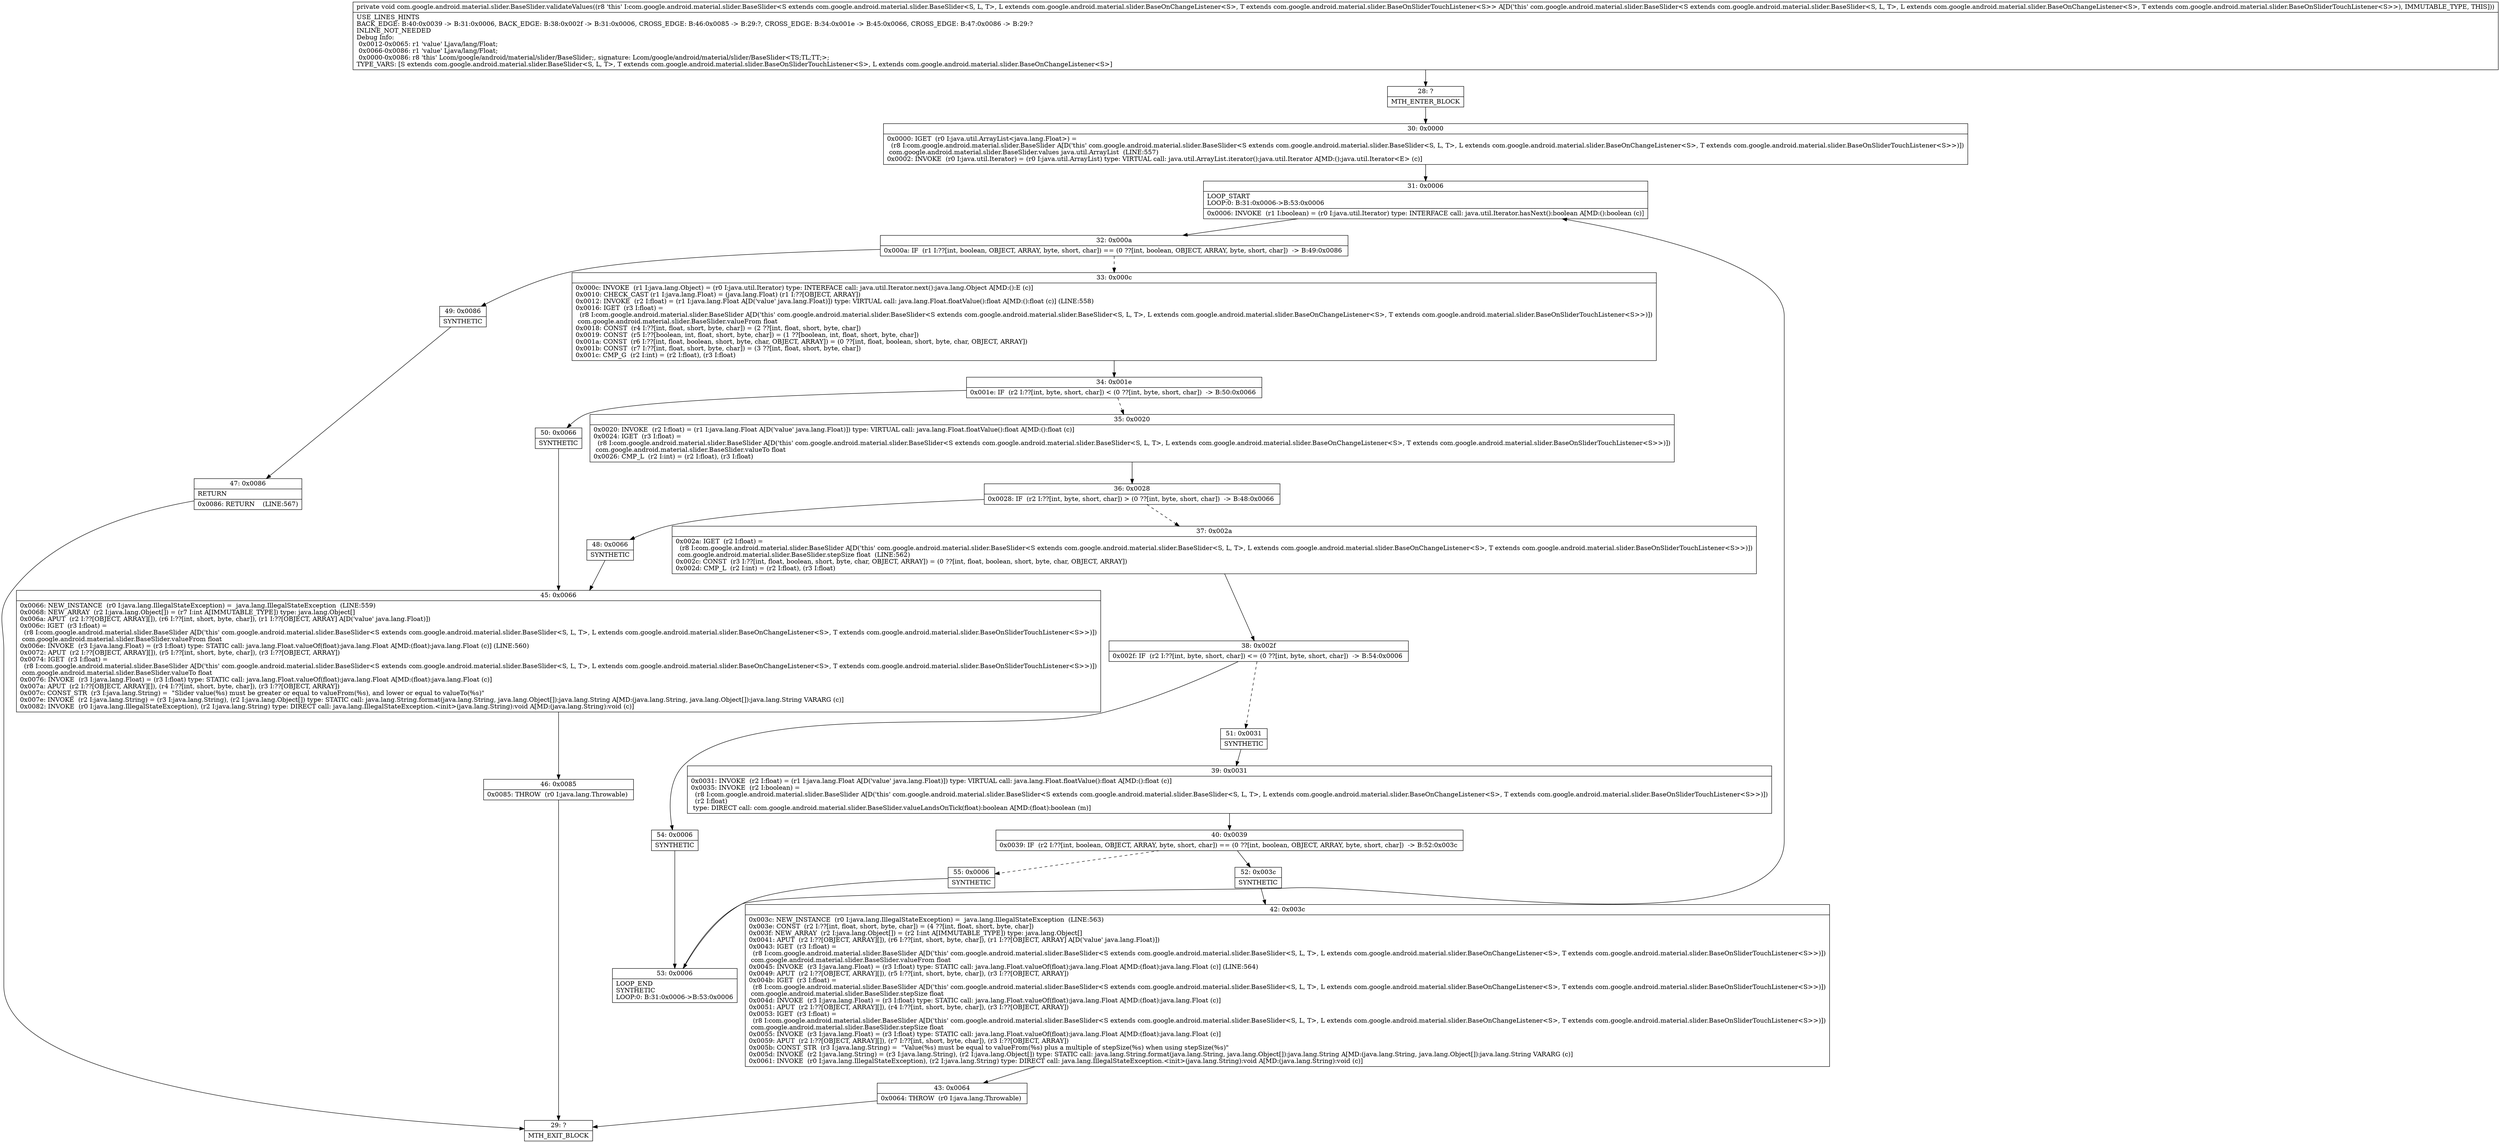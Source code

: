 digraph "CFG forcom.google.android.material.slider.BaseSlider.validateValues()V" {
Node_28 [shape=record,label="{28\:\ ?|MTH_ENTER_BLOCK\l}"];
Node_30 [shape=record,label="{30\:\ 0x0000|0x0000: IGET  (r0 I:java.util.ArrayList\<java.lang.Float\>) = \l  (r8 I:com.google.android.material.slider.BaseSlider A[D('this' com.google.android.material.slider.BaseSlider\<S extends com.google.android.material.slider.BaseSlider\<S, L, T\>, L extends com.google.android.material.slider.BaseOnChangeListener\<S\>, T extends com.google.android.material.slider.BaseOnSliderTouchListener\<S\>\>)])\l com.google.android.material.slider.BaseSlider.values java.util.ArrayList  (LINE:557)\l0x0002: INVOKE  (r0 I:java.util.Iterator) = (r0 I:java.util.ArrayList) type: VIRTUAL call: java.util.ArrayList.iterator():java.util.Iterator A[MD:():java.util.Iterator\<E\> (c)]\l}"];
Node_31 [shape=record,label="{31\:\ 0x0006|LOOP_START\lLOOP:0: B:31:0x0006\-\>B:53:0x0006\l|0x0006: INVOKE  (r1 I:boolean) = (r0 I:java.util.Iterator) type: INTERFACE call: java.util.Iterator.hasNext():boolean A[MD:():boolean (c)]\l}"];
Node_32 [shape=record,label="{32\:\ 0x000a|0x000a: IF  (r1 I:??[int, boolean, OBJECT, ARRAY, byte, short, char]) == (0 ??[int, boolean, OBJECT, ARRAY, byte, short, char])  \-\> B:49:0x0086 \l}"];
Node_33 [shape=record,label="{33\:\ 0x000c|0x000c: INVOKE  (r1 I:java.lang.Object) = (r0 I:java.util.Iterator) type: INTERFACE call: java.util.Iterator.next():java.lang.Object A[MD:():E (c)]\l0x0010: CHECK_CAST (r1 I:java.lang.Float) = (java.lang.Float) (r1 I:??[OBJECT, ARRAY]) \l0x0012: INVOKE  (r2 I:float) = (r1 I:java.lang.Float A[D('value' java.lang.Float)]) type: VIRTUAL call: java.lang.Float.floatValue():float A[MD:():float (c)] (LINE:558)\l0x0016: IGET  (r3 I:float) = \l  (r8 I:com.google.android.material.slider.BaseSlider A[D('this' com.google.android.material.slider.BaseSlider\<S extends com.google.android.material.slider.BaseSlider\<S, L, T\>, L extends com.google.android.material.slider.BaseOnChangeListener\<S\>, T extends com.google.android.material.slider.BaseOnSliderTouchListener\<S\>\>)])\l com.google.android.material.slider.BaseSlider.valueFrom float \l0x0018: CONST  (r4 I:??[int, float, short, byte, char]) = (2 ??[int, float, short, byte, char]) \l0x0019: CONST  (r5 I:??[boolean, int, float, short, byte, char]) = (1 ??[boolean, int, float, short, byte, char]) \l0x001a: CONST  (r6 I:??[int, float, boolean, short, byte, char, OBJECT, ARRAY]) = (0 ??[int, float, boolean, short, byte, char, OBJECT, ARRAY]) \l0x001b: CONST  (r7 I:??[int, float, short, byte, char]) = (3 ??[int, float, short, byte, char]) \l0x001c: CMP_G  (r2 I:int) = (r2 I:float), (r3 I:float) \l}"];
Node_34 [shape=record,label="{34\:\ 0x001e|0x001e: IF  (r2 I:??[int, byte, short, char]) \< (0 ??[int, byte, short, char])  \-\> B:50:0x0066 \l}"];
Node_35 [shape=record,label="{35\:\ 0x0020|0x0020: INVOKE  (r2 I:float) = (r1 I:java.lang.Float A[D('value' java.lang.Float)]) type: VIRTUAL call: java.lang.Float.floatValue():float A[MD:():float (c)]\l0x0024: IGET  (r3 I:float) = \l  (r8 I:com.google.android.material.slider.BaseSlider A[D('this' com.google.android.material.slider.BaseSlider\<S extends com.google.android.material.slider.BaseSlider\<S, L, T\>, L extends com.google.android.material.slider.BaseOnChangeListener\<S\>, T extends com.google.android.material.slider.BaseOnSliderTouchListener\<S\>\>)])\l com.google.android.material.slider.BaseSlider.valueTo float \l0x0026: CMP_L  (r2 I:int) = (r2 I:float), (r3 I:float) \l}"];
Node_36 [shape=record,label="{36\:\ 0x0028|0x0028: IF  (r2 I:??[int, byte, short, char]) \> (0 ??[int, byte, short, char])  \-\> B:48:0x0066 \l}"];
Node_37 [shape=record,label="{37\:\ 0x002a|0x002a: IGET  (r2 I:float) = \l  (r8 I:com.google.android.material.slider.BaseSlider A[D('this' com.google.android.material.slider.BaseSlider\<S extends com.google.android.material.slider.BaseSlider\<S, L, T\>, L extends com.google.android.material.slider.BaseOnChangeListener\<S\>, T extends com.google.android.material.slider.BaseOnSliderTouchListener\<S\>\>)])\l com.google.android.material.slider.BaseSlider.stepSize float  (LINE:562)\l0x002c: CONST  (r3 I:??[int, float, boolean, short, byte, char, OBJECT, ARRAY]) = (0 ??[int, float, boolean, short, byte, char, OBJECT, ARRAY]) \l0x002d: CMP_L  (r2 I:int) = (r2 I:float), (r3 I:float) \l}"];
Node_38 [shape=record,label="{38\:\ 0x002f|0x002f: IF  (r2 I:??[int, byte, short, char]) \<= (0 ??[int, byte, short, char])  \-\> B:54:0x0006 \l}"];
Node_51 [shape=record,label="{51\:\ 0x0031|SYNTHETIC\l}"];
Node_39 [shape=record,label="{39\:\ 0x0031|0x0031: INVOKE  (r2 I:float) = (r1 I:java.lang.Float A[D('value' java.lang.Float)]) type: VIRTUAL call: java.lang.Float.floatValue():float A[MD:():float (c)]\l0x0035: INVOKE  (r2 I:boolean) = \l  (r8 I:com.google.android.material.slider.BaseSlider A[D('this' com.google.android.material.slider.BaseSlider\<S extends com.google.android.material.slider.BaseSlider\<S, L, T\>, L extends com.google.android.material.slider.BaseOnChangeListener\<S\>, T extends com.google.android.material.slider.BaseOnSliderTouchListener\<S\>\>)])\l  (r2 I:float)\l type: DIRECT call: com.google.android.material.slider.BaseSlider.valueLandsOnTick(float):boolean A[MD:(float):boolean (m)]\l}"];
Node_40 [shape=record,label="{40\:\ 0x0039|0x0039: IF  (r2 I:??[int, boolean, OBJECT, ARRAY, byte, short, char]) == (0 ??[int, boolean, OBJECT, ARRAY, byte, short, char])  \-\> B:52:0x003c \l}"];
Node_52 [shape=record,label="{52\:\ 0x003c|SYNTHETIC\l}"];
Node_42 [shape=record,label="{42\:\ 0x003c|0x003c: NEW_INSTANCE  (r0 I:java.lang.IllegalStateException) =  java.lang.IllegalStateException  (LINE:563)\l0x003e: CONST  (r2 I:??[int, float, short, byte, char]) = (4 ??[int, float, short, byte, char]) \l0x003f: NEW_ARRAY  (r2 I:java.lang.Object[]) = (r2 I:int A[IMMUTABLE_TYPE]) type: java.lang.Object[] \l0x0041: APUT  (r2 I:??[OBJECT, ARRAY][]), (r6 I:??[int, short, byte, char]), (r1 I:??[OBJECT, ARRAY] A[D('value' java.lang.Float)]) \l0x0043: IGET  (r3 I:float) = \l  (r8 I:com.google.android.material.slider.BaseSlider A[D('this' com.google.android.material.slider.BaseSlider\<S extends com.google.android.material.slider.BaseSlider\<S, L, T\>, L extends com.google.android.material.slider.BaseOnChangeListener\<S\>, T extends com.google.android.material.slider.BaseOnSliderTouchListener\<S\>\>)])\l com.google.android.material.slider.BaseSlider.valueFrom float \l0x0045: INVOKE  (r3 I:java.lang.Float) = (r3 I:float) type: STATIC call: java.lang.Float.valueOf(float):java.lang.Float A[MD:(float):java.lang.Float (c)] (LINE:564)\l0x0049: APUT  (r2 I:??[OBJECT, ARRAY][]), (r5 I:??[int, short, byte, char]), (r3 I:??[OBJECT, ARRAY]) \l0x004b: IGET  (r3 I:float) = \l  (r8 I:com.google.android.material.slider.BaseSlider A[D('this' com.google.android.material.slider.BaseSlider\<S extends com.google.android.material.slider.BaseSlider\<S, L, T\>, L extends com.google.android.material.slider.BaseOnChangeListener\<S\>, T extends com.google.android.material.slider.BaseOnSliderTouchListener\<S\>\>)])\l com.google.android.material.slider.BaseSlider.stepSize float \l0x004d: INVOKE  (r3 I:java.lang.Float) = (r3 I:float) type: STATIC call: java.lang.Float.valueOf(float):java.lang.Float A[MD:(float):java.lang.Float (c)]\l0x0051: APUT  (r2 I:??[OBJECT, ARRAY][]), (r4 I:??[int, short, byte, char]), (r3 I:??[OBJECT, ARRAY]) \l0x0053: IGET  (r3 I:float) = \l  (r8 I:com.google.android.material.slider.BaseSlider A[D('this' com.google.android.material.slider.BaseSlider\<S extends com.google.android.material.slider.BaseSlider\<S, L, T\>, L extends com.google.android.material.slider.BaseOnChangeListener\<S\>, T extends com.google.android.material.slider.BaseOnSliderTouchListener\<S\>\>)])\l com.google.android.material.slider.BaseSlider.stepSize float \l0x0055: INVOKE  (r3 I:java.lang.Float) = (r3 I:float) type: STATIC call: java.lang.Float.valueOf(float):java.lang.Float A[MD:(float):java.lang.Float (c)]\l0x0059: APUT  (r2 I:??[OBJECT, ARRAY][]), (r7 I:??[int, short, byte, char]), (r3 I:??[OBJECT, ARRAY]) \l0x005b: CONST_STR  (r3 I:java.lang.String) =  \"Value(%s) must be equal to valueFrom(%s) plus a multiple of stepSize(%s) when using stepSize(%s)\" \l0x005d: INVOKE  (r2 I:java.lang.String) = (r3 I:java.lang.String), (r2 I:java.lang.Object[]) type: STATIC call: java.lang.String.format(java.lang.String, java.lang.Object[]):java.lang.String A[MD:(java.lang.String, java.lang.Object[]):java.lang.String VARARG (c)]\l0x0061: INVOKE  (r0 I:java.lang.IllegalStateException), (r2 I:java.lang.String) type: DIRECT call: java.lang.IllegalStateException.\<init\>(java.lang.String):void A[MD:(java.lang.String):void (c)]\l}"];
Node_43 [shape=record,label="{43\:\ 0x0064|0x0064: THROW  (r0 I:java.lang.Throwable) \l}"];
Node_29 [shape=record,label="{29\:\ ?|MTH_EXIT_BLOCK\l}"];
Node_55 [shape=record,label="{55\:\ 0x0006|SYNTHETIC\l}"];
Node_53 [shape=record,label="{53\:\ 0x0006|LOOP_END\lSYNTHETIC\lLOOP:0: B:31:0x0006\-\>B:53:0x0006\l}"];
Node_54 [shape=record,label="{54\:\ 0x0006|SYNTHETIC\l}"];
Node_48 [shape=record,label="{48\:\ 0x0066|SYNTHETIC\l}"];
Node_45 [shape=record,label="{45\:\ 0x0066|0x0066: NEW_INSTANCE  (r0 I:java.lang.IllegalStateException) =  java.lang.IllegalStateException  (LINE:559)\l0x0068: NEW_ARRAY  (r2 I:java.lang.Object[]) = (r7 I:int A[IMMUTABLE_TYPE]) type: java.lang.Object[] \l0x006a: APUT  (r2 I:??[OBJECT, ARRAY][]), (r6 I:??[int, short, byte, char]), (r1 I:??[OBJECT, ARRAY] A[D('value' java.lang.Float)]) \l0x006c: IGET  (r3 I:float) = \l  (r8 I:com.google.android.material.slider.BaseSlider A[D('this' com.google.android.material.slider.BaseSlider\<S extends com.google.android.material.slider.BaseSlider\<S, L, T\>, L extends com.google.android.material.slider.BaseOnChangeListener\<S\>, T extends com.google.android.material.slider.BaseOnSliderTouchListener\<S\>\>)])\l com.google.android.material.slider.BaseSlider.valueFrom float \l0x006e: INVOKE  (r3 I:java.lang.Float) = (r3 I:float) type: STATIC call: java.lang.Float.valueOf(float):java.lang.Float A[MD:(float):java.lang.Float (c)] (LINE:560)\l0x0072: APUT  (r2 I:??[OBJECT, ARRAY][]), (r5 I:??[int, short, byte, char]), (r3 I:??[OBJECT, ARRAY]) \l0x0074: IGET  (r3 I:float) = \l  (r8 I:com.google.android.material.slider.BaseSlider A[D('this' com.google.android.material.slider.BaseSlider\<S extends com.google.android.material.slider.BaseSlider\<S, L, T\>, L extends com.google.android.material.slider.BaseOnChangeListener\<S\>, T extends com.google.android.material.slider.BaseOnSliderTouchListener\<S\>\>)])\l com.google.android.material.slider.BaseSlider.valueTo float \l0x0076: INVOKE  (r3 I:java.lang.Float) = (r3 I:float) type: STATIC call: java.lang.Float.valueOf(float):java.lang.Float A[MD:(float):java.lang.Float (c)]\l0x007a: APUT  (r2 I:??[OBJECT, ARRAY][]), (r4 I:??[int, short, byte, char]), (r3 I:??[OBJECT, ARRAY]) \l0x007c: CONST_STR  (r3 I:java.lang.String) =  \"Slider value(%s) must be greater or equal to valueFrom(%s), and lower or equal to valueTo(%s)\" \l0x007e: INVOKE  (r2 I:java.lang.String) = (r3 I:java.lang.String), (r2 I:java.lang.Object[]) type: STATIC call: java.lang.String.format(java.lang.String, java.lang.Object[]):java.lang.String A[MD:(java.lang.String, java.lang.Object[]):java.lang.String VARARG (c)]\l0x0082: INVOKE  (r0 I:java.lang.IllegalStateException), (r2 I:java.lang.String) type: DIRECT call: java.lang.IllegalStateException.\<init\>(java.lang.String):void A[MD:(java.lang.String):void (c)]\l}"];
Node_46 [shape=record,label="{46\:\ 0x0085|0x0085: THROW  (r0 I:java.lang.Throwable) \l}"];
Node_50 [shape=record,label="{50\:\ 0x0066|SYNTHETIC\l}"];
Node_49 [shape=record,label="{49\:\ 0x0086|SYNTHETIC\l}"];
Node_47 [shape=record,label="{47\:\ 0x0086|RETURN\l|0x0086: RETURN    (LINE:567)\l}"];
MethodNode[shape=record,label="{private void com.google.android.material.slider.BaseSlider.validateValues((r8 'this' I:com.google.android.material.slider.BaseSlider\<S extends com.google.android.material.slider.BaseSlider\<S, L, T\>, L extends com.google.android.material.slider.BaseOnChangeListener\<S\>, T extends com.google.android.material.slider.BaseOnSliderTouchListener\<S\>\> A[D('this' com.google.android.material.slider.BaseSlider\<S extends com.google.android.material.slider.BaseSlider\<S, L, T\>, L extends com.google.android.material.slider.BaseOnChangeListener\<S\>, T extends com.google.android.material.slider.BaseOnSliderTouchListener\<S\>\>), IMMUTABLE_TYPE, THIS]))  | USE_LINES_HINTS\lBACK_EDGE: B:40:0x0039 \-\> B:31:0x0006, BACK_EDGE: B:38:0x002f \-\> B:31:0x0006, CROSS_EDGE: B:46:0x0085 \-\> B:29:?, CROSS_EDGE: B:34:0x001e \-\> B:45:0x0066, CROSS_EDGE: B:47:0x0086 \-\> B:29:?\lINLINE_NOT_NEEDED\lDebug Info:\l  0x0012\-0x0065: r1 'value' Ljava\/lang\/Float;\l  0x0066\-0x0086: r1 'value' Ljava\/lang\/Float;\l  0x0000\-0x0086: r8 'this' Lcom\/google\/android\/material\/slider\/BaseSlider;, signature: Lcom\/google\/android\/material\/slider\/BaseSlider\<TS;TL;TT;\>;\lTYPE_VARS: [S extends com.google.android.material.slider.BaseSlider\<S, L, T\>, T extends com.google.android.material.slider.BaseOnSliderTouchListener\<S\>, L extends com.google.android.material.slider.BaseOnChangeListener\<S\>]\l}"];
MethodNode -> Node_28;Node_28 -> Node_30;
Node_30 -> Node_31;
Node_31 -> Node_32;
Node_32 -> Node_33[style=dashed];
Node_32 -> Node_49;
Node_33 -> Node_34;
Node_34 -> Node_35[style=dashed];
Node_34 -> Node_50;
Node_35 -> Node_36;
Node_36 -> Node_37[style=dashed];
Node_36 -> Node_48;
Node_37 -> Node_38;
Node_38 -> Node_51[style=dashed];
Node_38 -> Node_54;
Node_51 -> Node_39;
Node_39 -> Node_40;
Node_40 -> Node_52;
Node_40 -> Node_55[style=dashed];
Node_52 -> Node_42;
Node_42 -> Node_43;
Node_43 -> Node_29;
Node_55 -> Node_53;
Node_53 -> Node_31;
Node_54 -> Node_53;
Node_48 -> Node_45;
Node_45 -> Node_46;
Node_46 -> Node_29;
Node_50 -> Node_45;
Node_49 -> Node_47;
Node_47 -> Node_29;
}

